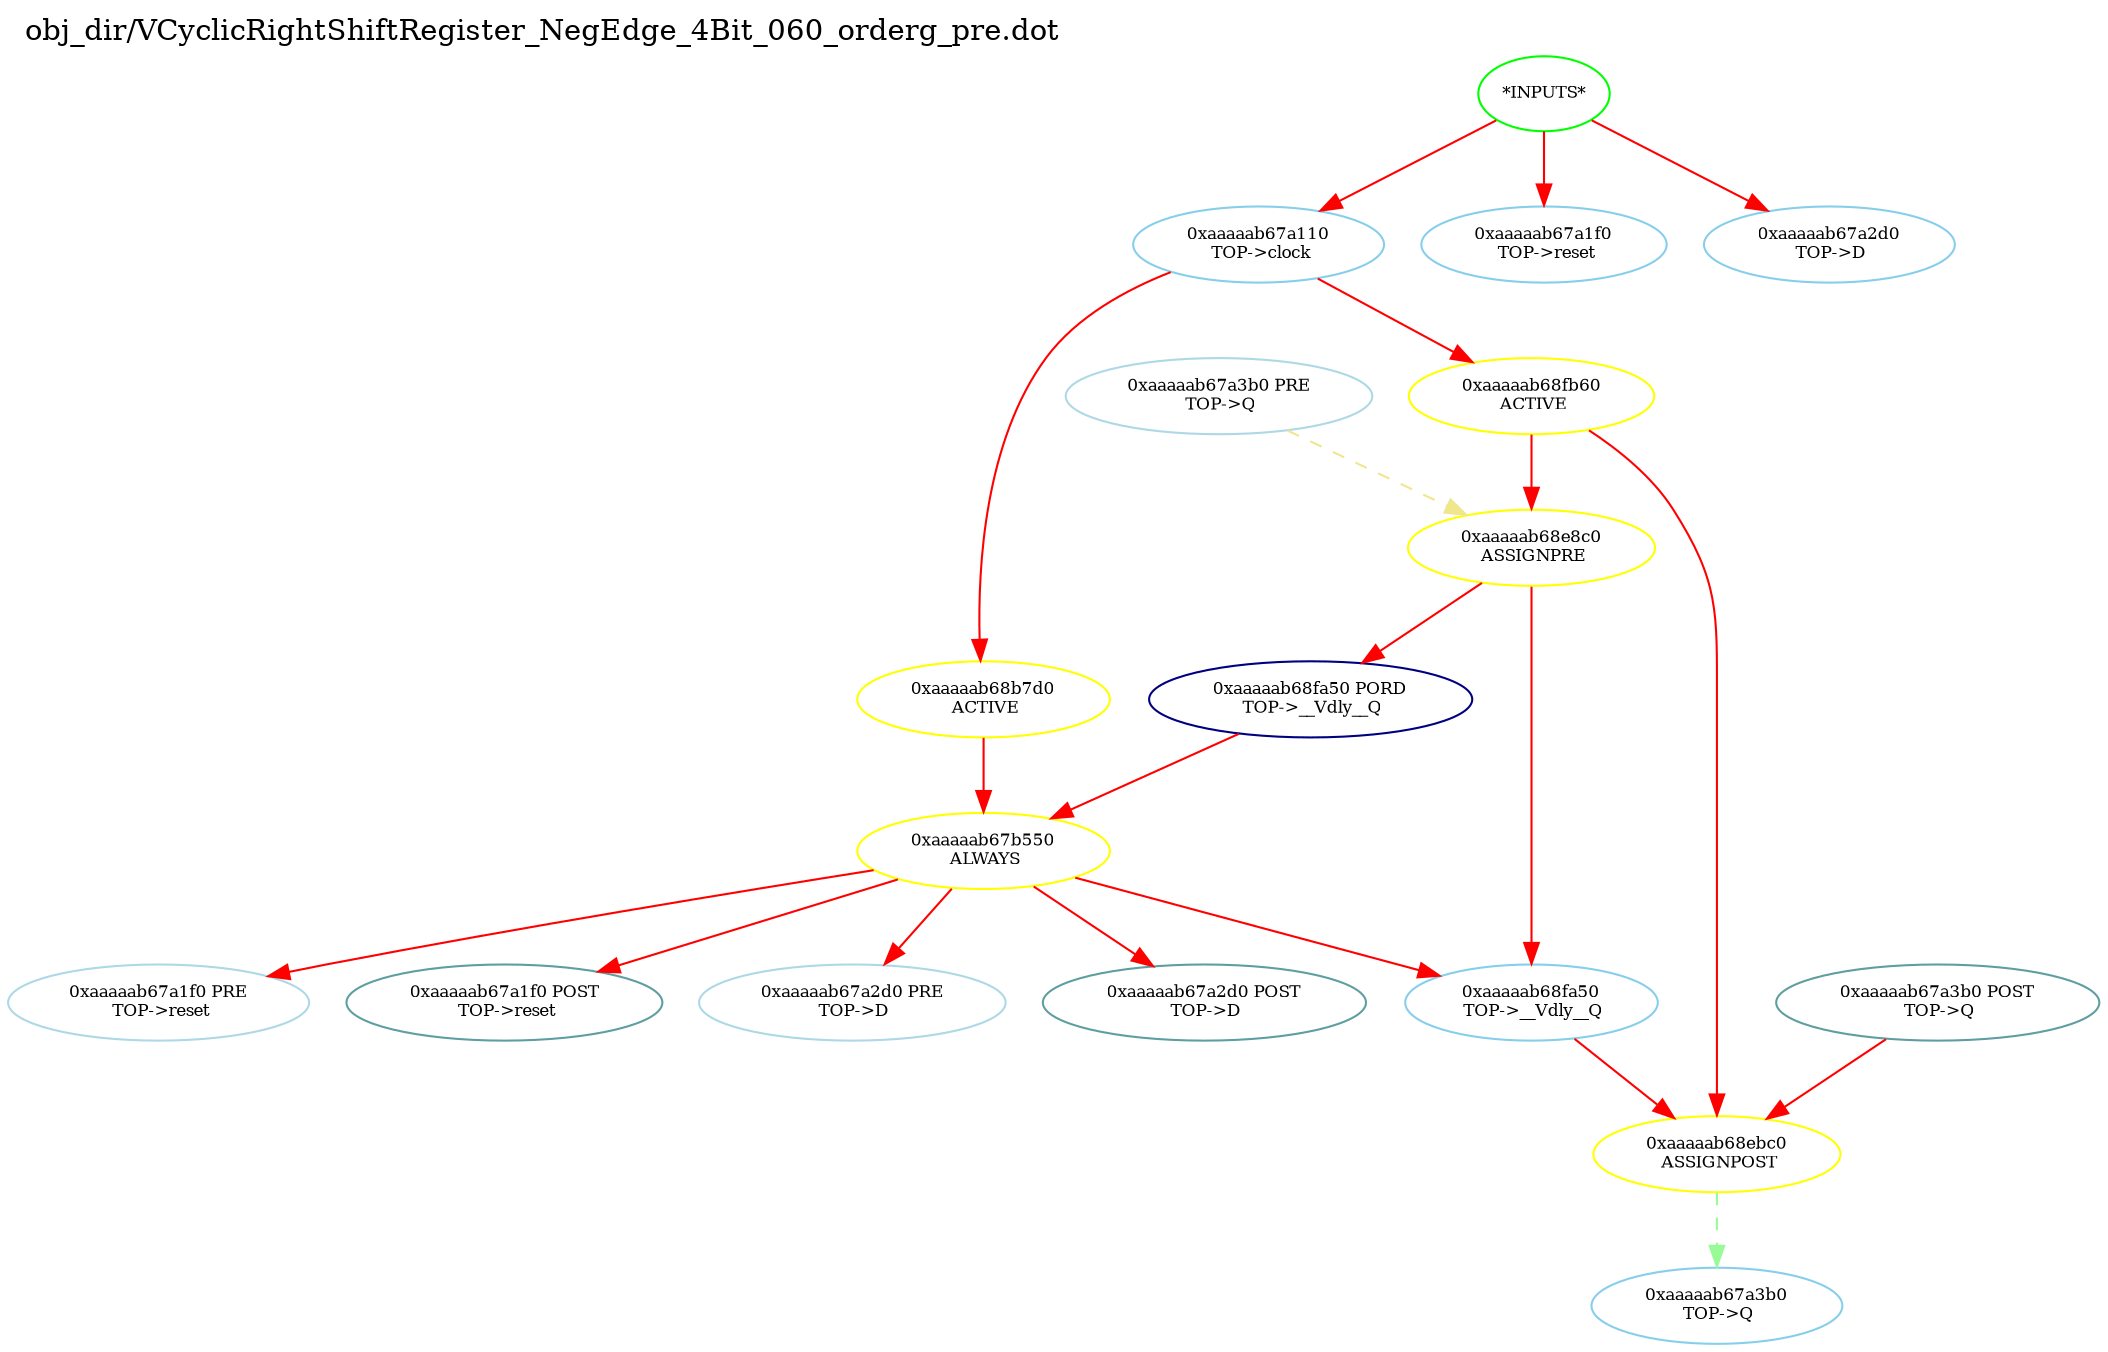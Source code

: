 digraph v3graph {
	graph	[label="obj_dir/VCyclicRightShiftRegister_NegEdge_4Bit_060_orderg_pre.dot",
		 labelloc=t, labeljust=l,
		 //size="7.5,10",
		 rankdir=TB];
	n0	[fontsize=8 label="*INPUTS*", color=green];
	n0xaaaaab679f50_1	[fontsize=8 label="0xaaaaab67a110\n TOP->clock", color=skyblue];
	n0xaaaaab679f50_2	[fontsize=8 label="0xaaaaab67a1f0\n TOP->reset", color=skyblue];
	n0xaaaaab679f50_3	[fontsize=8 label="0xaaaaab67a2d0\n TOP->D", color=skyblue];
	n0xaaaaab679f50_4	[fontsize=8 label="0xaaaaab68b7d0\n ACTIVE", color=yellow];
	n0xaaaaab679f50_5	[fontsize=8 label="0xaaaaab67b550\n ALWAYS", color=yellow];
	n0xaaaaab679f50_6	[fontsize=8 label="0xaaaaab67a1f0 PRE\n TOP->reset", color=lightblue];
	n0xaaaaab679f50_7	[fontsize=8 label="0xaaaaab67a1f0 POST\n TOP->reset", color=CadetBlue];
	n0xaaaaab679f50_8	[fontsize=8 label="0xaaaaab67a2d0 PRE\n TOP->D", color=lightblue];
	n0xaaaaab679f50_9	[fontsize=8 label="0xaaaaab67a2d0 POST\n TOP->D", color=CadetBlue];
	n0xaaaaab679f50_10	[fontsize=8 label="0xaaaaab68fa50 PORD\n TOP->__Vdly__Q", color=NavyBlue];
	n0xaaaaab679f50_11	[fontsize=8 label="0xaaaaab68fa50\n TOP->__Vdly__Q", color=skyblue];
	n0xaaaaab679f50_12	[fontsize=8 label="0xaaaaab68fb60\n ACTIVE", color=yellow];
	n0xaaaaab679f50_13	[fontsize=8 label="0xaaaaab68e8c0\n ASSIGNPRE", color=yellow];
	n0xaaaaab679f50_14	[fontsize=8 label="0xaaaaab67a3b0 PRE\n TOP->Q", color=lightblue];
	n0xaaaaab679f50_15	[fontsize=8 label="0xaaaaab68ebc0\n ASSIGNPOST", color=yellow];
	n0xaaaaab679f50_16	[fontsize=8 label="0xaaaaab67a3b0\n TOP->Q", color=skyblue];
	n0xaaaaab679f50_17	[fontsize=8 label="0xaaaaab67a3b0 POST\n TOP->Q", color=CadetBlue];
	n0 -> n0xaaaaab679f50_1 [fontsize=8 label="" weight=1 color=red];
	n0 -> n0xaaaaab679f50_2 [fontsize=8 label="" weight=1 color=red];
	n0 -> n0xaaaaab679f50_3 [fontsize=8 label="" weight=1 color=red];
	n0xaaaaab679f50_1 -> n0xaaaaab679f50_4 [fontsize=8 label="" weight=8 color=red];
	n0xaaaaab679f50_1 -> n0xaaaaab679f50_12 [fontsize=8 label="" weight=8 color=red];
	n0xaaaaab679f50_4 -> n0xaaaaab679f50_5 [fontsize=8 label="" weight=32 color=red];
	n0xaaaaab679f50_5 -> n0xaaaaab679f50_6 [fontsize=8 label="" weight=32 color=red];
	n0xaaaaab679f50_5 -> n0xaaaaab679f50_7 [fontsize=8 label="" weight=2 color=red];
	n0xaaaaab679f50_5 -> n0xaaaaab679f50_8 [fontsize=8 label="" weight=32 color=red];
	n0xaaaaab679f50_5 -> n0xaaaaab679f50_9 [fontsize=8 label="" weight=2 color=red];
	n0xaaaaab679f50_5 -> n0xaaaaab679f50_11 [fontsize=8 label="" weight=32 color=red];
	n0xaaaaab679f50_10 -> n0xaaaaab679f50_5 [fontsize=8 label="" weight=32 color=red];
	n0xaaaaab679f50_11 -> n0xaaaaab679f50_15 [fontsize=8 label="" weight=8 color=red];
	n0xaaaaab679f50_12 -> n0xaaaaab679f50_13 [fontsize=8 label="" weight=32 color=red];
	n0xaaaaab679f50_12 -> n0xaaaaab679f50_15 [fontsize=8 label="" weight=32 color=red];
	n0xaaaaab679f50_13 -> n0xaaaaab679f50_10 [fontsize=8 label="" weight=32 color=red];
	n0xaaaaab679f50_13 -> n0xaaaaab679f50_11 [fontsize=8 label="" weight=32 color=red];
	n0xaaaaab679f50_14 -> n0xaaaaab679f50_13 [fontsize=8 label="" weight=3 color=khaki style=dashed];
	n0xaaaaab679f50_15 -> n0xaaaaab679f50_16 [fontsize=8 label="" weight=1 color=PaleGreen style=dashed];
	n0xaaaaab679f50_17 -> n0xaaaaab679f50_15 [fontsize=8 label="" weight=2 color=red];
}
